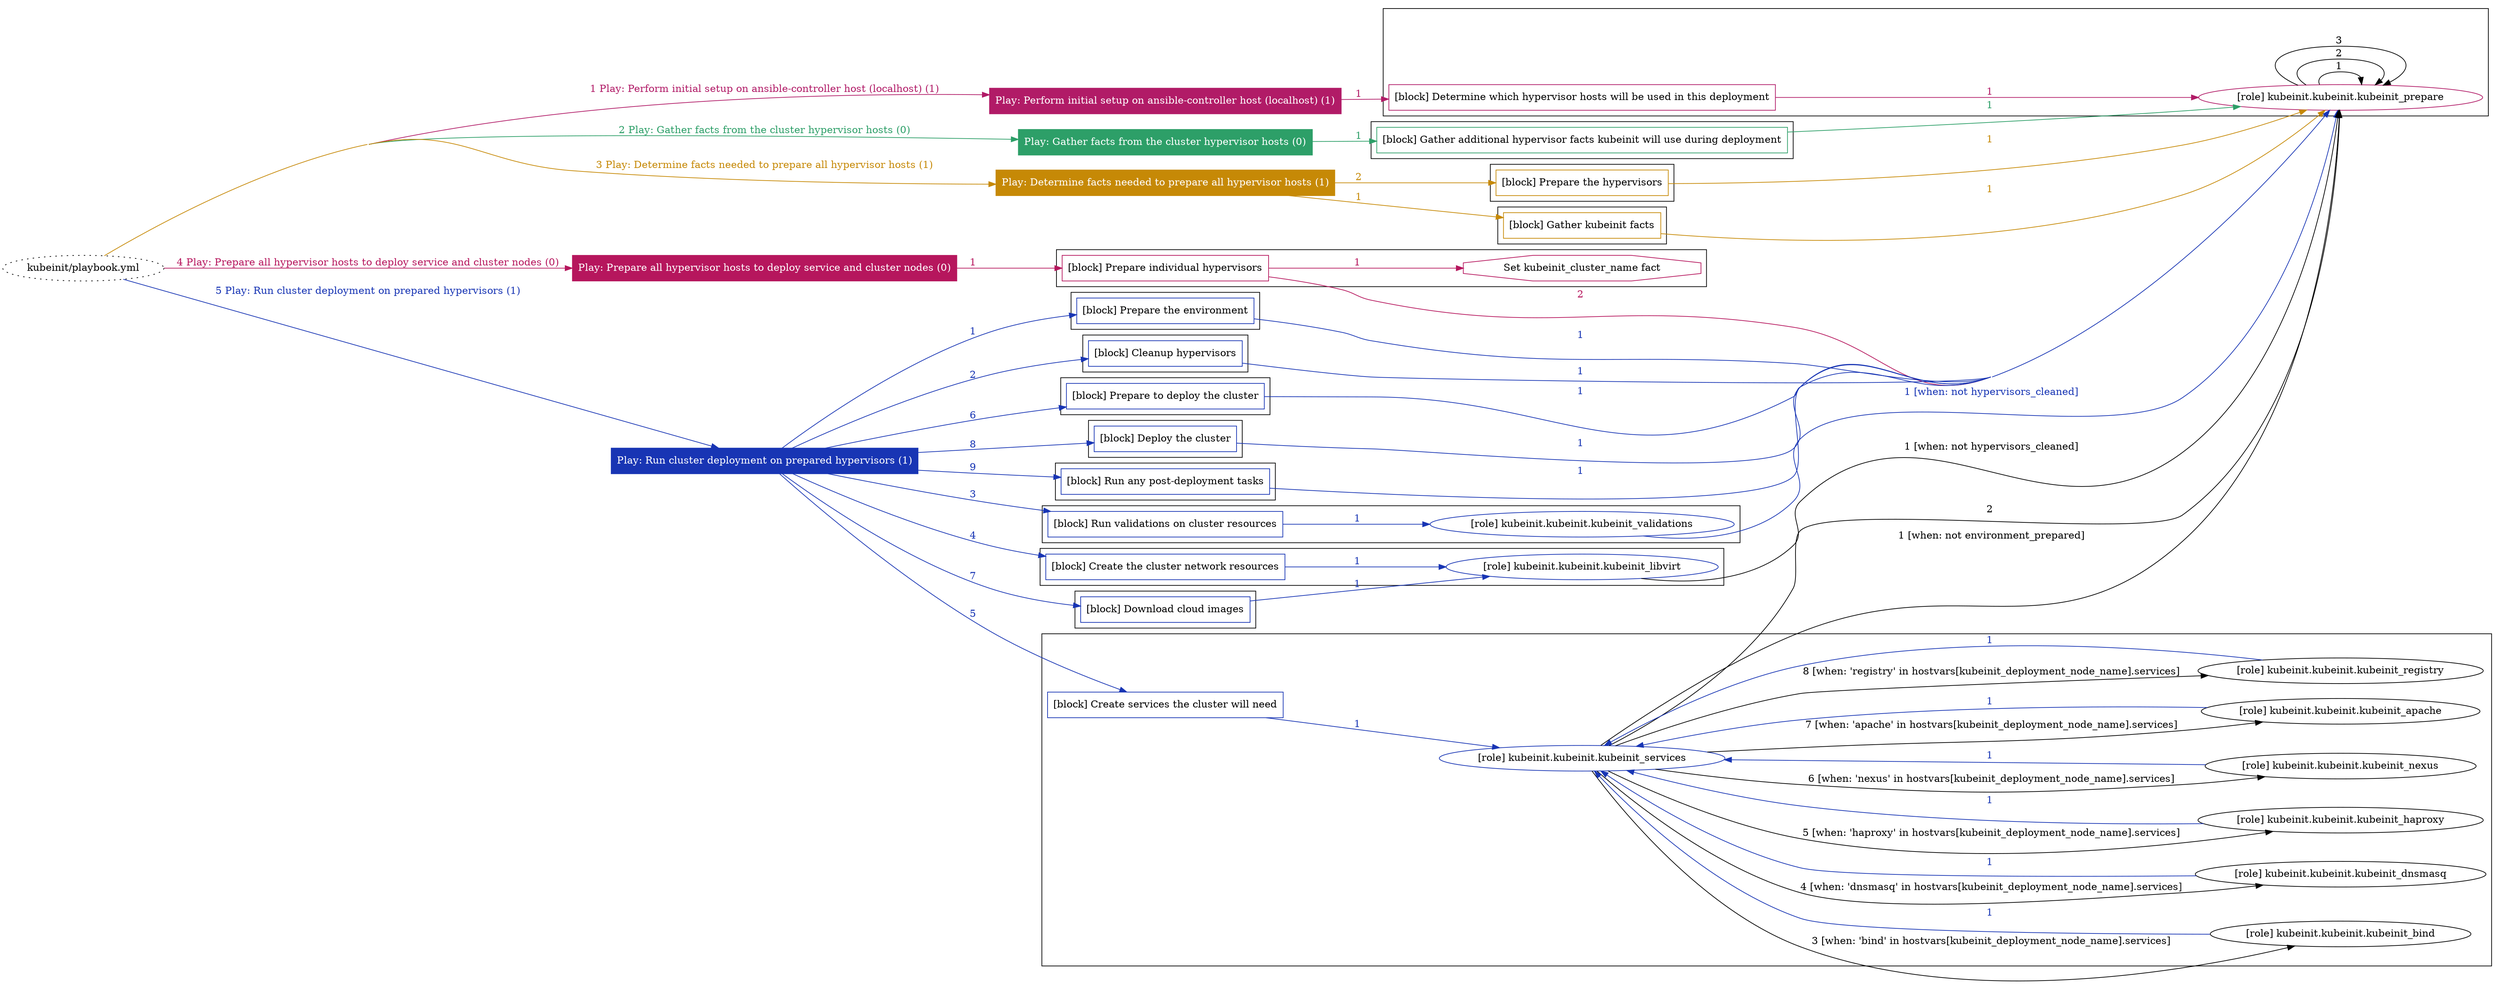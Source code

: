 digraph {
	graph [concentrate=true ordering=in rankdir=LR ratio=fill]
	edge [esep=5 sep=10]
	"kubeinit/playbook.yml" [URL="/home/runner/work/kubeinit/kubeinit/kubeinit/playbook.yml" id=playbook_7394af89 style=dotted]
	"kubeinit/playbook.yml" -> play_54ed4c6c [label="1 Play: Perform initial setup on ansible-controller host (localhost) (1)" color="#b11b67" fontcolor="#b11b67" id=edge_playbook_7394af89_play_54ed4c6c labeltooltip="1 Play: Perform initial setup on ansible-controller host (localhost) (1)" tooltip="1 Play: Perform initial setup on ansible-controller host (localhost) (1)"]
	subgraph "Play: Perform initial setup on ansible-controller host (localhost) (1)" {
		play_54ed4c6c [label="Play: Perform initial setup on ansible-controller host (localhost) (1)" URL="/home/runner/work/kubeinit/kubeinit/kubeinit/playbook.yml" color="#b11b67" fontcolor="#ffffff" id=play_54ed4c6c shape=box style=filled tooltip=localhost]
		play_54ed4c6c -> block_3fe1b696 [label=1 color="#b11b67" fontcolor="#b11b67" id=edge_1_play_54ed4c6c_block_3fe1b696 labeltooltip=1 tooltip=1]
		subgraph cluster_block_3fe1b696 {
			block_3fe1b696 [label="[block] Determine which hypervisor hosts will be used in this deployment" URL="/home/runner/work/kubeinit/kubeinit/kubeinit/playbook.yml" color="#b11b67" id=block_3fe1b696 labeltooltip="Determine which hypervisor hosts will be used in this deployment" shape=box tooltip="Determine which hypervisor hosts will be used in this deployment"]
			block_3fe1b696 -> role_2690aaf3 [label="1 " color="#b11b67" fontcolor="#b11b67" id=edge_1_block_3fe1b696_role_2690aaf3 labeltooltip="1 " tooltip="1 "]
			subgraph "kubeinit.kubeinit.kubeinit_prepare" {
				role_2690aaf3 [label="[role] kubeinit.kubeinit.kubeinit_prepare" URL="/home/runner/work/kubeinit/kubeinit/kubeinit/playbook.yml" color="#b11b67" id=role_2690aaf3 tooltip="kubeinit.kubeinit.kubeinit_prepare"]
				role_2690aaf3 -> role_2690aaf3 [label="1 " color=black fontcolor=black id=edge_1_role_2690aaf3_role_2690aaf3 labeltooltip="1 " tooltip="1 "]
				role_2690aaf3 -> role_2690aaf3 [label="2 " color=black fontcolor=black id=edge_2_role_2690aaf3_role_2690aaf3 labeltooltip="2 " tooltip="2 "]
				role_2690aaf3 -> role_2690aaf3 [label="3 " color=black fontcolor=black id=edge_3_role_2690aaf3_role_2690aaf3 labeltooltip="3 " tooltip="3 "]
			}
		}
	}
	"kubeinit/playbook.yml" -> play_e1c1ba5b [label="2 Play: Gather facts from the cluster hypervisor hosts (0)" color="#2d9f68" fontcolor="#2d9f68" id=edge_playbook_7394af89_play_e1c1ba5b labeltooltip="2 Play: Gather facts from the cluster hypervisor hosts (0)" tooltip="2 Play: Gather facts from the cluster hypervisor hosts (0)"]
	subgraph "Play: Gather facts from the cluster hypervisor hosts (0)" {
		play_e1c1ba5b [label="Play: Gather facts from the cluster hypervisor hosts (0)" URL="/home/runner/work/kubeinit/kubeinit/kubeinit/playbook.yml" color="#2d9f68" fontcolor="#ffffff" id=play_e1c1ba5b shape=box style=filled tooltip="Play: Gather facts from the cluster hypervisor hosts (0)"]
		play_e1c1ba5b -> block_118b5e02 [label=1 color="#2d9f68" fontcolor="#2d9f68" id=edge_1_play_e1c1ba5b_block_118b5e02 labeltooltip=1 tooltip=1]
		subgraph cluster_block_118b5e02 {
			block_118b5e02 [label="[block] Gather additional hypervisor facts kubeinit will use during deployment" URL="/home/runner/work/kubeinit/kubeinit/kubeinit/playbook.yml" color="#2d9f68" id=block_118b5e02 labeltooltip="Gather additional hypervisor facts kubeinit will use during deployment" shape=box tooltip="Gather additional hypervisor facts kubeinit will use during deployment"]
			block_118b5e02 -> role_2690aaf3 [label="1 " color="#2d9f68" fontcolor="#2d9f68" id=edge_1_block_118b5e02_role_2690aaf3 labeltooltip="1 " tooltip="1 "]
		}
	}
	"kubeinit/playbook.yml" -> play_83e7b4da [label="3 Play: Determine facts needed to prepare all hypervisor hosts (1)" color="#c68906" fontcolor="#c68906" id=edge_playbook_7394af89_play_83e7b4da labeltooltip="3 Play: Determine facts needed to prepare all hypervisor hosts (1)" tooltip="3 Play: Determine facts needed to prepare all hypervisor hosts (1)"]
	subgraph "Play: Determine facts needed to prepare all hypervisor hosts (1)" {
		play_83e7b4da [label="Play: Determine facts needed to prepare all hypervisor hosts (1)" URL="/home/runner/work/kubeinit/kubeinit/kubeinit/playbook.yml" color="#c68906" fontcolor="#ffffff" id=play_83e7b4da shape=box style=filled tooltip=localhost]
		play_83e7b4da -> block_14f9dd1f [label=1 color="#c68906" fontcolor="#c68906" id=edge_1_play_83e7b4da_block_14f9dd1f labeltooltip=1 tooltip=1]
		subgraph cluster_block_14f9dd1f {
			block_14f9dd1f [label="[block] Gather kubeinit facts" URL="/home/runner/work/kubeinit/kubeinit/kubeinit/playbook.yml" color="#c68906" id=block_14f9dd1f labeltooltip="Gather kubeinit facts" shape=box tooltip="Gather kubeinit facts"]
			block_14f9dd1f -> role_2690aaf3 [label="1 " color="#c68906" fontcolor="#c68906" id=edge_1_block_14f9dd1f_role_2690aaf3 labeltooltip="1 " tooltip="1 "]
		}
		play_83e7b4da -> block_adb8e003 [label=2 color="#c68906" fontcolor="#c68906" id=edge_2_play_83e7b4da_block_adb8e003 labeltooltip=2 tooltip=2]
		subgraph cluster_block_adb8e003 {
			block_adb8e003 [label="[block] Prepare the hypervisors" URL="/home/runner/work/kubeinit/kubeinit/kubeinit/playbook.yml" color="#c68906" id=block_adb8e003 labeltooltip="Prepare the hypervisors" shape=box tooltip="Prepare the hypervisors"]
			block_adb8e003 -> role_2690aaf3 [label="1 " color="#c68906" fontcolor="#c68906" id=edge_1_block_adb8e003_role_2690aaf3 labeltooltip="1 " tooltip="1 "]
		}
	}
	"kubeinit/playbook.yml" -> play_fa51616b [label="4 Play: Prepare all hypervisor hosts to deploy service and cluster nodes (0)" color="#b6165d" fontcolor="#b6165d" id=edge_playbook_7394af89_play_fa51616b labeltooltip="4 Play: Prepare all hypervisor hosts to deploy service and cluster nodes (0)" tooltip="4 Play: Prepare all hypervisor hosts to deploy service and cluster nodes (0)"]
	subgraph "Play: Prepare all hypervisor hosts to deploy service and cluster nodes (0)" {
		play_fa51616b [label="Play: Prepare all hypervisor hosts to deploy service and cluster nodes (0)" URL="/home/runner/work/kubeinit/kubeinit/kubeinit/playbook.yml" color="#b6165d" fontcolor="#ffffff" id=play_fa51616b shape=box style=filled tooltip="Play: Prepare all hypervisor hosts to deploy service and cluster nodes (0)"]
		play_fa51616b -> block_c1f1fa8f [label=1 color="#b6165d" fontcolor="#b6165d" id=edge_1_play_fa51616b_block_c1f1fa8f labeltooltip=1 tooltip=1]
		subgraph cluster_block_c1f1fa8f {
			block_c1f1fa8f [label="[block] Prepare individual hypervisors" URL="/home/runner/work/kubeinit/kubeinit/kubeinit/playbook.yml" color="#b6165d" id=block_c1f1fa8f labeltooltip="Prepare individual hypervisors" shape=box tooltip="Prepare individual hypervisors"]
			block_c1f1fa8f -> role_2690aaf3 [label="2 " color="#b6165d" fontcolor="#b6165d" id=edge_2_block_c1f1fa8f_role_2690aaf3 labeltooltip="2 " tooltip="2 "]
			task_4d9c85cb [label="Set kubeinit_cluster_name fact" URL="/home/runner/work/kubeinit/kubeinit/kubeinit/playbook.yml" color="#b6165d" id=task_4d9c85cb shape=octagon tooltip="Set kubeinit_cluster_name fact"]
			block_c1f1fa8f -> task_4d9c85cb [label="1 " color="#b6165d" fontcolor="#b6165d" id=edge_1_block_c1f1fa8f_task_4d9c85cb labeltooltip="1 " tooltip="1 "]
		}
	}
	"kubeinit/playbook.yml" -> play_02be15c7 [label="5 Play: Run cluster deployment on prepared hypervisors (1)" color="#1835b4" fontcolor="#1835b4" id=edge_playbook_7394af89_play_02be15c7 labeltooltip="5 Play: Run cluster deployment on prepared hypervisors (1)" tooltip="5 Play: Run cluster deployment on prepared hypervisors (1)"]
	subgraph "Play: Run cluster deployment on prepared hypervisors (1)" {
		play_02be15c7 [label="Play: Run cluster deployment on prepared hypervisors (1)" URL="/home/runner/work/kubeinit/kubeinit/kubeinit/playbook.yml" color="#1835b4" fontcolor="#ffffff" id=play_02be15c7 shape=box style=filled tooltip=localhost]
		play_02be15c7 -> block_cdc094a2 [label=1 color="#1835b4" fontcolor="#1835b4" id=edge_1_play_02be15c7_block_cdc094a2 labeltooltip=1 tooltip=1]
		subgraph cluster_block_cdc094a2 {
			block_cdc094a2 [label="[block] Prepare the environment" URL="/home/runner/work/kubeinit/kubeinit/kubeinit/playbook.yml" color="#1835b4" id=block_cdc094a2 labeltooltip="Prepare the environment" shape=box tooltip="Prepare the environment"]
			block_cdc094a2 -> role_2690aaf3 [label="1 " color="#1835b4" fontcolor="#1835b4" id=edge_1_block_cdc094a2_role_2690aaf3 labeltooltip="1 " tooltip="1 "]
		}
		play_02be15c7 -> block_e1556dc2 [label=2 color="#1835b4" fontcolor="#1835b4" id=edge_2_play_02be15c7_block_e1556dc2 labeltooltip=2 tooltip=2]
		subgraph cluster_block_e1556dc2 {
			block_e1556dc2 [label="[block] Cleanup hypervisors" URL="/home/runner/work/kubeinit/kubeinit/kubeinit/playbook.yml" color="#1835b4" id=block_e1556dc2 labeltooltip="Cleanup hypervisors" shape=box tooltip="Cleanup hypervisors"]
			block_e1556dc2 -> role_2690aaf3 [label="1 " color="#1835b4" fontcolor="#1835b4" id=edge_1_block_e1556dc2_role_2690aaf3 labeltooltip="1 " tooltip="1 "]
		}
		play_02be15c7 -> block_6f470b76 [label=3 color="#1835b4" fontcolor="#1835b4" id=edge_3_play_02be15c7_block_6f470b76 labeltooltip=3 tooltip=3]
		subgraph cluster_block_6f470b76 {
			block_6f470b76 [label="[block] Run validations on cluster resources" URL="/home/runner/work/kubeinit/kubeinit/kubeinit/playbook.yml" color="#1835b4" id=block_6f470b76 labeltooltip="Run validations on cluster resources" shape=box tooltip="Run validations on cluster resources"]
			block_6f470b76 -> role_703bbfa8 [label="1 " color="#1835b4" fontcolor="#1835b4" id=edge_1_block_6f470b76_role_703bbfa8 labeltooltip="1 " tooltip="1 "]
			subgraph "kubeinit.kubeinit.kubeinit_validations" {
				role_703bbfa8 [label="[role] kubeinit.kubeinit.kubeinit_validations" URL="/home/runner/work/kubeinit/kubeinit/kubeinit/playbook.yml" color="#1835b4" id=role_703bbfa8 tooltip="kubeinit.kubeinit.kubeinit_validations"]
				role_703bbfa8 -> role_2690aaf3 [label="1 [when: not hypervisors_cleaned]" color="#1835b4" fontcolor="#1835b4" id=edge_1_role_703bbfa8_role_2690aaf3 labeltooltip="1 [when: not hypervisors_cleaned]" tooltip="1 [when: not hypervisors_cleaned]"]
			}
		}
		play_02be15c7 -> block_503b0c6e [label=4 color="#1835b4" fontcolor="#1835b4" id=edge_4_play_02be15c7_block_503b0c6e labeltooltip=4 tooltip=4]
		subgraph cluster_block_503b0c6e {
			block_503b0c6e [label="[block] Create the cluster network resources" URL="/home/runner/work/kubeinit/kubeinit/kubeinit/playbook.yml" color="#1835b4" id=block_503b0c6e labeltooltip="Create the cluster network resources" shape=box tooltip="Create the cluster network resources"]
			block_503b0c6e -> role_95bb0388 [label="1 " color="#1835b4" fontcolor="#1835b4" id=edge_1_block_503b0c6e_role_95bb0388 labeltooltip="1 " tooltip="1 "]
			subgraph "kubeinit.kubeinit.kubeinit_libvirt" {
				role_95bb0388 [label="[role] kubeinit.kubeinit.kubeinit_libvirt" URL="/home/runner/work/kubeinit/kubeinit/kubeinit/playbook.yml" color="#1835b4" id=role_95bb0388 tooltip="kubeinit.kubeinit.kubeinit_libvirt"]
				role_95bb0388 -> role_2690aaf3 [label="1 [when: not hypervisors_cleaned]" color=black fontcolor=black id=edge_1_role_95bb0388_role_2690aaf3 labeltooltip="1 [when: not hypervisors_cleaned]" tooltip="1 [when: not hypervisors_cleaned]"]
			}
		}
		play_02be15c7 -> block_17054aba [label=5 color="#1835b4" fontcolor="#1835b4" id=edge_5_play_02be15c7_block_17054aba labeltooltip=5 tooltip=5]
		subgraph cluster_block_17054aba {
			block_17054aba [label="[block] Create services the cluster will need" URL="/home/runner/work/kubeinit/kubeinit/kubeinit/playbook.yml" color="#1835b4" id=block_17054aba labeltooltip="Create services the cluster will need" shape=box tooltip="Create services the cluster will need"]
			block_17054aba -> role_c3b6ca17 [label="1 " color="#1835b4" fontcolor="#1835b4" id=edge_1_block_17054aba_role_c3b6ca17 labeltooltip="1 " tooltip="1 "]
			subgraph "kubeinit.kubeinit.kubeinit_services" {
				role_c3b6ca17 [label="[role] kubeinit.kubeinit.kubeinit_services" URL="/home/runner/work/kubeinit/kubeinit/kubeinit/playbook.yml" color="#1835b4" id=role_c3b6ca17 tooltip="kubeinit.kubeinit.kubeinit_services"]
				role_c3b6ca17 -> role_2690aaf3 [label="1 [when: not environment_prepared]" color=black fontcolor=black id=edge_1_role_c3b6ca17_role_2690aaf3 labeltooltip="1 [when: not environment_prepared]" tooltip="1 [when: not environment_prepared]"]
				role_c3b6ca17 -> role_2690aaf3 [label="2 " color=black fontcolor=black id=edge_2_role_c3b6ca17_role_2690aaf3 labeltooltip="2 " tooltip="2 "]
				role_c3b6ca17 -> role_11ad6480 [label="3 [when: 'bind' in hostvars[kubeinit_deployment_node_name].services]" color=black fontcolor=black id=edge_3_role_c3b6ca17_role_11ad6480 labeltooltip="3 [when: 'bind' in hostvars[kubeinit_deployment_node_name].services]" tooltip="3 [when: 'bind' in hostvars[kubeinit_deployment_node_name].services]"]
				subgraph "kubeinit.kubeinit.kubeinit_bind" {
					role_11ad6480 [label="[role] kubeinit.kubeinit.kubeinit_bind" URL="/home/runner/.ansible/collections/ansible_collections/kubeinit/kubeinit/roles/kubeinit_services/tasks/start_services_containers.yml" color=black id=role_11ad6480 tooltip="kubeinit.kubeinit.kubeinit_bind"]
					role_11ad6480 -> role_c3b6ca17 [label="1 " color="#1835b4" fontcolor="#1835b4" id=edge_1_role_11ad6480_role_c3b6ca17 labeltooltip="1 " tooltip="1 "]
				}
				role_c3b6ca17 -> role_bdbcb030 [label="4 [when: 'dnsmasq' in hostvars[kubeinit_deployment_node_name].services]" color=black fontcolor=black id=edge_4_role_c3b6ca17_role_bdbcb030 labeltooltip="4 [when: 'dnsmasq' in hostvars[kubeinit_deployment_node_name].services]" tooltip="4 [when: 'dnsmasq' in hostvars[kubeinit_deployment_node_name].services]"]
				subgraph "kubeinit.kubeinit.kubeinit_dnsmasq" {
					role_bdbcb030 [label="[role] kubeinit.kubeinit.kubeinit_dnsmasq" URL="/home/runner/.ansible/collections/ansible_collections/kubeinit/kubeinit/roles/kubeinit_services/tasks/start_services_containers.yml" color=black id=role_bdbcb030 tooltip="kubeinit.kubeinit.kubeinit_dnsmasq"]
					role_bdbcb030 -> role_c3b6ca17 [label="1 " color="#1835b4" fontcolor="#1835b4" id=edge_1_role_bdbcb030_role_c3b6ca17 labeltooltip="1 " tooltip="1 "]
				}
				role_c3b6ca17 -> role_cbd6e96e [label="5 [when: 'haproxy' in hostvars[kubeinit_deployment_node_name].services]" color=black fontcolor=black id=edge_5_role_c3b6ca17_role_cbd6e96e labeltooltip="5 [when: 'haproxy' in hostvars[kubeinit_deployment_node_name].services]" tooltip="5 [when: 'haproxy' in hostvars[kubeinit_deployment_node_name].services]"]
				subgraph "kubeinit.kubeinit.kubeinit_haproxy" {
					role_cbd6e96e [label="[role] kubeinit.kubeinit.kubeinit_haproxy" URL="/home/runner/.ansible/collections/ansible_collections/kubeinit/kubeinit/roles/kubeinit_services/tasks/start_services_containers.yml" color=black id=role_cbd6e96e tooltip="kubeinit.kubeinit.kubeinit_haproxy"]
					role_cbd6e96e -> role_c3b6ca17 [label="1 " color="#1835b4" fontcolor="#1835b4" id=edge_1_role_cbd6e96e_role_c3b6ca17 labeltooltip="1 " tooltip="1 "]
				}
				role_c3b6ca17 -> role_b2191203 [label="6 [when: 'nexus' in hostvars[kubeinit_deployment_node_name].services]" color=black fontcolor=black id=edge_6_role_c3b6ca17_role_b2191203 labeltooltip="6 [when: 'nexus' in hostvars[kubeinit_deployment_node_name].services]" tooltip="6 [when: 'nexus' in hostvars[kubeinit_deployment_node_name].services]"]
				subgraph "kubeinit.kubeinit.kubeinit_nexus" {
					role_b2191203 [label="[role] kubeinit.kubeinit.kubeinit_nexus" URL="/home/runner/.ansible/collections/ansible_collections/kubeinit/kubeinit/roles/kubeinit_services/tasks/start_services_containers.yml" color=black id=role_b2191203 tooltip="kubeinit.kubeinit.kubeinit_nexus"]
					role_b2191203 -> role_c3b6ca17 [label="1 " color="#1835b4" fontcolor="#1835b4" id=edge_1_role_b2191203_role_c3b6ca17 labeltooltip="1 " tooltip="1 "]
				}
				role_c3b6ca17 -> role_c993d7df [label="7 [when: 'apache' in hostvars[kubeinit_deployment_node_name].services]" color=black fontcolor=black id=edge_7_role_c3b6ca17_role_c993d7df labeltooltip="7 [when: 'apache' in hostvars[kubeinit_deployment_node_name].services]" tooltip="7 [when: 'apache' in hostvars[kubeinit_deployment_node_name].services]"]
				subgraph "kubeinit.kubeinit.kubeinit_apache" {
					role_c993d7df [label="[role] kubeinit.kubeinit.kubeinit_apache" URL="/home/runner/.ansible/collections/ansible_collections/kubeinit/kubeinit/roles/kubeinit_services/tasks/start_services_containers.yml" color=black id=role_c993d7df tooltip="kubeinit.kubeinit.kubeinit_apache"]
					role_c993d7df -> role_c3b6ca17 [label="1 " color="#1835b4" fontcolor="#1835b4" id=edge_1_role_c993d7df_role_c3b6ca17 labeltooltip="1 " tooltip="1 "]
				}
				role_c3b6ca17 -> role_898f9f96 [label="8 [when: 'registry' in hostvars[kubeinit_deployment_node_name].services]" color=black fontcolor=black id=edge_8_role_c3b6ca17_role_898f9f96 labeltooltip="8 [when: 'registry' in hostvars[kubeinit_deployment_node_name].services]" tooltip="8 [when: 'registry' in hostvars[kubeinit_deployment_node_name].services]"]
				subgraph "kubeinit.kubeinit.kubeinit_registry" {
					role_898f9f96 [label="[role] kubeinit.kubeinit.kubeinit_registry" URL="/home/runner/.ansible/collections/ansible_collections/kubeinit/kubeinit/roles/kubeinit_services/tasks/start_services_containers.yml" color=black id=role_898f9f96 tooltip="kubeinit.kubeinit.kubeinit_registry"]
					role_898f9f96 -> role_c3b6ca17 [label="1 " color="#1835b4" fontcolor="#1835b4" id=edge_1_role_898f9f96_role_c3b6ca17 labeltooltip="1 " tooltip="1 "]
				}
			}
		}
		play_02be15c7 -> block_1f2be3e4 [label=6 color="#1835b4" fontcolor="#1835b4" id=edge_6_play_02be15c7_block_1f2be3e4 labeltooltip=6 tooltip=6]
		subgraph cluster_block_1f2be3e4 {
			block_1f2be3e4 [label="[block] Prepare to deploy the cluster" URL="/home/runner/work/kubeinit/kubeinit/kubeinit/playbook.yml" color="#1835b4" id=block_1f2be3e4 labeltooltip="Prepare to deploy the cluster" shape=box tooltip="Prepare to deploy the cluster"]
			block_1f2be3e4 -> role_2690aaf3 [label="1 " color="#1835b4" fontcolor="#1835b4" id=edge_1_block_1f2be3e4_role_2690aaf3 labeltooltip="1 " tooltip="1 "]
		}
		play_02be15c7 -> block_97d362f6 [label=7 color="#1835b4" fontcolor="#1835b4" id=edge_7_play_02be15c7_block_97d362f6 labeltooltip=7 tooltip=7]
		subgraph cluster_block_97d362f6 {
			block_97d362f6 [label="[block] Download cloud images" URL="/home/runner/work/kubeinit/kubeinit/kubeinit/playbook.yml" color="#1835b4" id=block_97d362f6 labeltooltip="Download cloud images" shape=box tooltip="Download cloud images"]
			block_97d362f6 -> role_95bb0388 [label="1 " color="#1835b4" fontcolor="#1835b4" id=edge_1_block_97d362f6_role_95bb0388 labeltooltip="1 " tooltip="1 "]
		}
		play_02be15c7 -> block_0d3387d4 [label=8 color="#1835b4" fontcolor="#1835b4" id=edge_8_play_02be15c7_block_0d3387d4 labeltooltip=8 tooltip=8]
		subgraph cluster_block_0d3387d4 {
			block_0d3387d4 [label="[block] Deploy the cluster" URL="/home/runner/work/kubeinit/kubeinit/kubeinit/playbook.yml" color="#1835b4" id=block_0d3387d4 labeltooltip="Deploy the cluster" shape=box tooltip="Deploy the cluster"]
			block_0d3387d4 -> role_2690aaf3 [label="1 " color="#1835b4" fontcolor="#1835b4" id=edge_1_block_0d3387d4_role_2690aaf3 labeltooltip="1 " tooltip="1 "]
		}
		play_02be15c7 -> block_28052aff [label=9 color="#1835b4" fontcolor="#1835b4" id=edge_9_play_02be15c7_block_28052aff labeltooltip=9 tooltip=9]
		subgraph cluster_block_28052aff {
			block_28052aff [label="[block] Run any post-deployment tasks" URL="/home/runner/work/kubeinit/kubeinit/kubeinit/playbook.yml" color="#1835b4" id=block_28052aff labeltooltip="Run any post-deployment tasks" shape=box tooltip="Run any post-deployment tasks"]
			block_28052aff -> role_2690aaf3 [label="1 " color="#1835b4" fontcolor="#1835b4" id=edge_1_block_28052aff_role_2690aaf3 labeltooltip="1 " tooltip="1 "]
		}
	}
}
